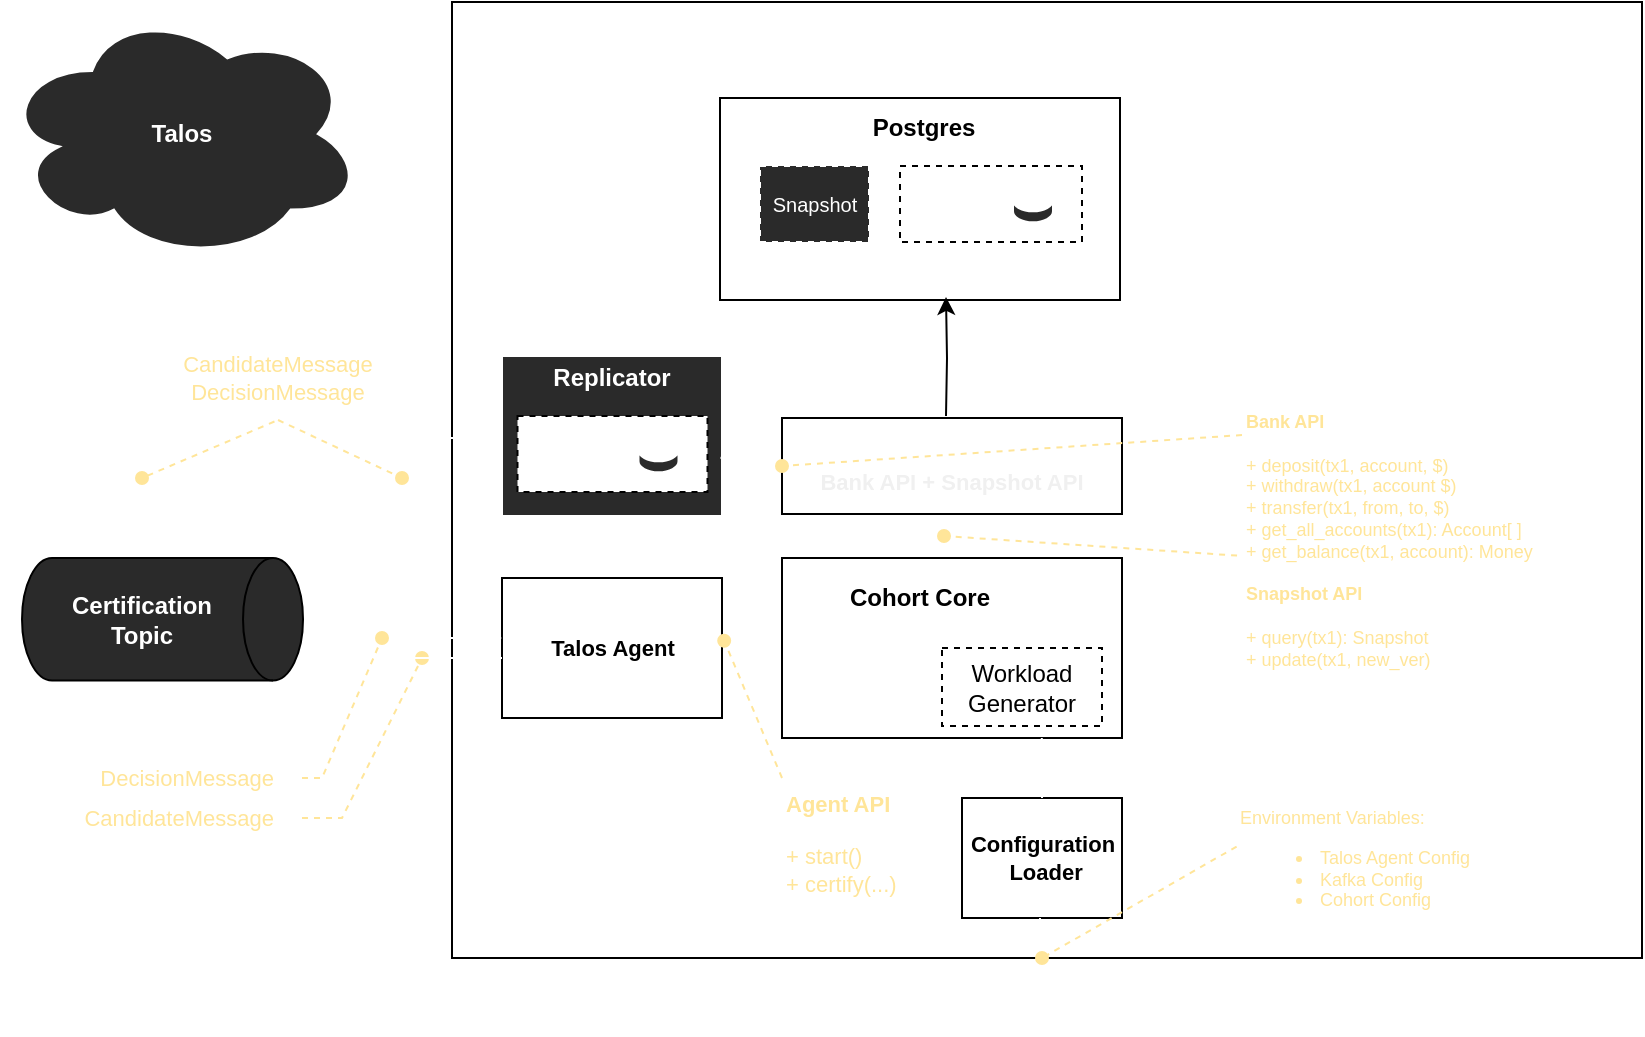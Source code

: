 <mxfile version="21.1.2" type="device">
  <diagram id="B2qqu5r652XbjYTLQxZ8" name="Page-1">
    <mxGraphModel dx="954" dy="732" grid="0" gridSize="10" guides="1" tooltips="1" connect="1" arrows="1" fold="1" page="1" pageScale="1" pageWidth="827" pageHeight="1169" math="0" shadow="0">
      <root>
        <mxCell id="0" />
        <mxCell id="1" parent="0" />
        <mxCell id="opaTu55OKV36-v3XjlQu-127" value="" style="rounded=0;whiteSpace=wrap;html=1;fontFamily=Helvetica;fontSize=12;fillColor=none;" parent="1" vertex="1">
          <mxGeometry x="225" y="332" width="595" height="478" as="geometry" />
        </mxCell>
        <mxCell id="opaTu55OKV36-v3XjlQu-3" value="" style="rounded=0;whiteSpace=wrap;html=1;" parent="1" vertex="1">
          <mxGeometry x="359" y="380" width="200" height="101" as="geometry" />
        </mxCell>
        <mxCell id="opaTu55OKV36-v3XjlQu-94" value="" style="rounded=0;whiteSpace=wrap;html=1;strokeColor=#FFFFFF;fontFamily=Helvetica;fontSize=12;fontColor=#FFFFFF;fillColor=#2A2A2A;" parent="1" vertex="1">
          <mxGeometry x="250" y="509" width="110" height="80" as="geometry" />
        </mxCell>
        <mxCell id="opaTu55OKV36-v3XjlQu-45" value="&lt;font style=&quot;font-size: 9px;&quot;&gt;&lt;span style=&quot;font-size: 9px;&quot;&gt;&lt;b style=&quot;font-size: 9px;&quot;&gt;Bank API&lt;br style=&quot;font-size: 9px;&quot;&gt;&lt;/b&gt;&lt;br style=&quot;font-size: 9px;&quot;&gt;+ deposit(tx1, account, $)&lt;/span&gt;&lt;br style=&quot;font-size: 9px;&quot;&gt;&lt;span style=&quot;font-size: 9px;&quot;&gt;+&amp;nbsp;withdraw(tx1, account $)&lt;/span&gt;&lt;br style=&quot;font-size: 9px;&quot;&gt;&lt;span style=&quot;font-size: 9px;&quot;&gt;+ transfer(tx1, from, to, $)&lt;/span&gt;&lt;br style=&quot;font-size: 9px;&quot;&gt;&lt;span style=&quot;font-size: 9px;&quot;&gt;+ get_all_accounts(tx1): Account[ ]&lt;/span&gt;&lt;br style=&quot;font-size: 9px;&quot;&gt;&lt;/font&gt;&lt;div style=&quot;font-size: 9px;&quot;&gt;&lt;span style=&quot;background-color: initial; font-size: 9px;&quot;&gt;&lt;font style=&quot;font-size: 9px;&quot;&gt;+ get_balance(tx1, account): Money&lt;/font&gt;&lt;/span&gt;&lt;/div&gt;&lt;div style=&quot;font-size: 9px;&quot;&gt;&lt;span style=&quot;background-color: initial; font-size: 9px;&quot;&gt;&lt;font style=&quot;font-size: 9px;&quot;&gt;&lt;br style=&quot;font-size: 9px;&quot;&gt;&lt;/font&gt;&lt;/span&gt;&lt;/div&gt;&lt;div style=&quot;font-size: 9px;&quot;&gt;&lt;span style=&quot;background-color: initial; font-size: 9px;&quot;&gt;&lt;font style=&quot;font-size: 9px;&quot;&gt;&lt;b style=&quot;font-size: 9px;&quot;&gt;Snapshot API&lt;/b&gt;&lt;/font&gt;&lt;/span&gt;&lt;/div&gt;&lt;div style=&quot;font-size: 9px;&quot;&gt;&lt;span style=&quot;background-color: initial; font-size: 9px;&quot;&gt;&lt;font style=&quot;font-size: 9px;&quot;&gt;&lt;b style=&quot;font-size: 9px;&quot;&gt;&lt;br style=&quot;font-size: 9px;&quot;&gt;&lt;/b&gt;&lt;/font&gt;&lt;/span&gt;&lt;/div&gt;&lt;div style=&quot;font-size: 9px;&quot;&gt;&lt;span style=&quot;background-color: initial; font-size: 9px;&quot;&gt;&lt;font style=&quot;font-size: 9px;&quot;&gt;+ query(tx1):&amp;nbsp;&lt;/font&gt;&lt;/span&gt;Snapshot&lt;/div&gt;&lt;div style=&quot;font-size: 9px;&quot;&gt;+ update(tx1, new_ver)&lt;br style=&quot;font-size: 9px;&quot;&gt;&lt;/div&gt;" style="text;html=1;strokeColor=none;fillColor=none;align=left;verticalAlign=top;whiteSpace=wrap;rounded=0;dashed=1;dashPattern=1 1;fontFamily=Helvetica;fontSize=9;fontColor=#FFE599;" parent="1" vertex="1">
          <mxGeometry x="620" y="530" width="190" height="147" as="geometry" />
        </mxCell>
        <mxCell id="opaTu55OKV36-v3XjlQu-52" value="" style="group" parent="1" vertex="1" connectable="0">
          <mxGeometry x="250" y="620" width="110" height="70" as="geometry" />
        </mxCell>
        <mxCell id="opaTu55OKV36-v3XjlQu-26" value="" style="rounded=0;whiteSpace=wrap;html=1;" parent="opaTu55OKV36-v3XjlQu-52" vertex="1">
          <mxGeometry width="110" height="70" as="geometry" />
        </mxCell>
        <mxCell id="opaTu55OKV36-v3XjlQu-28" value="&lt;b&gt;Talos Agent&lt;/b&gt;" style="edgeLabel;html=1;align=center;verticalAlign=middle;resizable=0;points=[];" parent="opaTu55OKV36-v3XjlQu-52" vertex="1" connectable="0">
          <mxGeometry x="55" y="35.001" as="geometry" />
        </mxCell>
        <mxCell id="opaTu55OKV36-v3XjlQu-55" value="" style="endArrow=open;startArrow=none;html=1;rounded=0;strokeColor=#FFFFFF;strokeWidth=1;fontFamily=Helvetica;fontSize=12;fontColor=#FFFFFF;startFill=0;endFill=0;" parent="1" edge="1">
          <mxGeometry width="50" height="50" relative="1" as="geometry">
            <mxPoint x="160" y="650" as="sourcePoint" />
            <mxPoint x="250" y="650" as="targetPoint" />
          </mxGeometry>
        </mxCell>
        <mxCell id="opaTu55OKV36-v3XjlQu-57" value="Decision&lt;span style=&quot;background-color: initial;&quot;&gt;Message&lt;/span&gt;" style="text;html=1;strokeColor=none;fillColor=none;align=right;verticalAlign=middle;whiteSpace=wrap;rounded=0;dashed=1;dashPattern=1 1;fontFamily=Helvetica;fontSize=11;fontColor=#FFE599;" parent="1" vertex="1">
          <mxGeometry x="42.16" y="705" width="96.06" height="30" as="geometry" />
        </mxCell>
        <mxCell id="opaTu55OKV36-v3XjlQu-58" value="" style="endArrow=oval;html=1;rounded=0;dashed=1;strokeWidth=1;fontFamily=Lucida Console;fontSize=10;startArrow=none;startFill=0;endFill=1;fillColor=none;strokeColor=#FFE599;" parent="1" edge="1">
          <mxGeometry width="50" height="50" relative="1" as="geometry">
            <mxPoint x="150" y="740" as="sourcePoint" />
            <mxPoint x="210" y="660" as="targetPoint" />
            <Array as="points">
              <mxPoint x="170" y="740" />
            </Array>
          </mxGeometry>
        </mxCell>
        <mxCell id="opaTu55OKV36-v3XjlQu-63" value="" style="endArrow=none;html=1;rounded=0;strokeColor=#FFFFFF;strokeWidth=1;fontFamily=Helvetica;fontSize=11;fontColor=#FFFFFF;exitX=0.476;exitY=0.007;exitDx=0;exitDy=0;exitPerimeter=0;" parent="1" source="opaTu55OKV36-v3XjlQu-6" edge="1">
          <mxGeometry width="50" height="50" relative="1" as="geometry">
            <mxPoint x="470" y="600" as="sourcePoint" />
            <mxPoint x="470" y="580" as="targetPoint" />
          </mxGeometry>
        </mxCell>
        <mxCell id="opaTu55OKV36-v3XjlQu-64" value="" style="endArrow=none;html=1;rounded=0;strokeColor=#FFFFFF;strokeWidth=1;fontFamily=Helvetica;fontSize=11;fontColor=#FFFFFF;entryX=1.024;entryY=0.444;entryDx=0;entryDy=0;entryPerimeter=0;" parent="1" target="opaTu55OKV36-v3XjlQu-26" edge="1">
          <mxGeometry width="50" height="50" relative="1" as="geometry">
            <mxPoint x="390" y="651" as="sourcePoint" />
            <mxPoint x="480" y="590" as="targetPoint" />
          </mxGeometry>
        </mxCell>
        <mxCell id="opaTu55OKV36-v3XjlQu-65" value="&lt;b&gt;Agent API&lt;br&gt;&lt;/b&gt;&lt;br&gt;+ start()&lt;br&gt;+ certify(...)" style="text;html=1;strokeColor=none;fillColor=none;align=left;verticalAlign=top;whiteSpace=wrap;rounded=0;dashed=1;dashPattern=1 1;fontFamily=Helvetica;fontSize=11;fontColor=#FFE599;" parent="1" vertex="1">
          <mxGeometry x="390" y="720" width="70" height="60" as="geometry" />
        </mxCell>
        <mxCell id="opaTu55OKV36-v3XjlQu-66" value="" style="endArrow=oval;html=1;rounded=0;dashed=1;strokeWidth=1;fontFamily=Lucida Console;fontSize=10;startArrow=none;startFill=0;endFill=1;fillColor=none;strokeColor=#FFE599;entryX=1.01;entryY=0.448;entryDx=0;entryDy=0;exitX=0;exitY=0;exitDx=0;exitDy=0;entryPerimeter=0;" parent="1" source="opaTu55OKV36-v3XjlQu-65" target="opaTu55OKV36-v3XjlQu-26" edge="1">
          <mxGeometry width="50" height="50" relative="1" as="geometry">
            <mxPoint x="540" y="776.646" as="sourcePoint" />
            <mxPoint x="390" y="750" as="targetPoint" />
          </mxGeometry>
        </mxCell>
        <mxCell id="opaTu55OKV36-v3XjlQu-29" value="" style="shape=cylinder3;whiteSpace=wrap;html=1;boundedLbl=1;backgroundOutline=1;size=15;fontFamily=Lucida Console;fontSize=10;fillColor=#2A2A2A;rotation=90;" parent="1" vertex="1">
          <mxGeometry x="49.62" y="570.38" width="61.28" height="140.5" as="geometry" />
        </mxCell>
        <mxCell id="opaTu55OKV36-v3XjlQu-53" value="Certification&lt;br&gt;Topic" style="text;html=1;strokeColor=none;fillColor=none;align=center;verticalAlign=middle;whiteSpace=wrap;rounded=0;dashed=1;dashPattern=1 1;fontFamily=Helvetica;fontSize=12;fontColor=#FFFFFF;fontStyle=1" parent="1" vertex="1">
          <mxGeometry x="40.0" y="625.63" width="60" height="30" as="geometry" />
        </mxCell>
        <mxCell id="opaTu55OKV36-v3XjlQu-74" value="" style="group" parent="1" vertex="1" connectable="0">
          <mxGeometry x="390" y="540" width="170" height="48" as="geometry" />
        </mxCell>
        <mxCell id="opaTu55OKV36-v3XjlQu-8" value="" style="rounded=0;whiteSpace=wrap;html=1;" parent="opaTu55OKV36-v3XjlQu-74" vertex="1">
          <mxGeometry width="170" height="48" as="geometry" />
        </mxCell>
        <mxCell id="opaTu55OKV36-v3XjlQu-47" value="&lt;div style=&quot;&quot;&gt;&lt;span style=&quot;background-color: initial; font-size: 11px;&quot;&gt;&lt;font face=&quot;Helvetica&quot; color=&quot;#f0f0f0&quot;&gt;&lt;b&gt;Bank API + Snapshot API&lt;/b&gt;&lt;/font&gt;&lt;/span&gt;&lt;/div&gt;" style="text;whiteSpace=wrap;html=1;fontSize=9;fontFamily=Lucida Console;fontColor=#FFE599;align=center;" parent="opaTu55OKV36-v3XjlQu-74" vertex="1">
          <mxGeometry x="1" y="19.2" width="168" height="24" as="geometry" />
        </mxCell>
        <mxCell id="opaTu55OKV36-v3XjlQu-24" value="" style="endArrow=oval;html=1;rounded=0;dashed=1;strokeWidth=1;fontFamily=Lucida Console;fontSize=10;startArrow=none;startFill=0;endFill=1;fillColor=none;strokeColor=#FFE599;exitX=-0.013;exitY=0.536;exitDx=0;exitDy=0;exitPerimeter=0;" parent="1" source="opaTu55OKV36-v3XjlQu-45" edge="1">
          <mxGeometry width="50" height="50" relative="1" as="geometry">
            <mxPoint x="620" y="606.646" as="sourcePoint" />
            <mxPoint x="471" y="599" as="targetPoint" />
            <Array as="points" />
          </mxGeometry>
        </mxCell>
        <mxCell id="opaTu55OKV36-v3XjlQu-75" value="" style="endArrow=none;html=1;rounded=0;strokeColor=#FFFFFF;strokeWidth=1;fontFamily=Helvetica;fontSize=11;fontColor=#FFFFFF;exitX=0.993;exitY=0.636;exitDx=0;exitDy=0;exitPerimeter=0;entryX=0;entryY=0.5;entryDx=0;entryDy=0;" parent="1" source="opaTu55OKV36-v3XjlQu-94" target="opaTu55OKV36-v3XjlQu-8" edge="1">
          <mxGeometry width="50" height="50" relative="1" as="geometry">
            <mxPoint x="369.56" y="560.01" as="sourcePoint" />
            <mxPoint x="480" y="590" as="targetPoint" />
          </mxGeometry>
        </mxCell>
        <mxCell id="opaTu55OKV36-v3XjlQu-76" value="" style="endArrow=oval;html=1;rounded=0;dashed=1;strokeWidth=1;fontFamily=Lucida Console;fontSize=10;startArrow=none;startFill=0;endFill=1;fillColor=none;strokeColor=#FFE599;entryX=0;entryY=0.5;entryDx=0;entryDy=0;exitX=0;exitY=0.126;exitDx=0;exitDy=0;exitPerimeter=0;" parent="1" source="opaTu55OKV36-v3XjlQu-45" target="opaTu55OKV36-v3XjlQu-8" edge="1">
          <mxGeometry width="50" height="50" relative="1" as="geometry">
            <mxPoint x="610" y="570" as="sourcePoint" />
            <mxPoint x="480" y="590" as="targetPoint" />
            <Array as="points" />
          </mxGeometry>
        </mxCell>
        <mxCell id="opaTu55OKV36-v3XjlQu-79" value="" style="endArrow=open;startArrow=none;html=1;rounded=0;strokeColor=#FFFFFF;strokeWidth=1;fontFamily=Helvetica;fontSize=12;fontColor=#FFFFFF;startFill=0;endFill=0;" parent="1" edge="1">
          <mxGeometry width="50" height="50" relative="1" as="geometry">
            <mxPoint x="160" y="630" as="sourcePoint" />
            <mxPoint x="250" y="550" as="targetPoint" />
            <Array as="points">
              <mxPoint x="200" y="630" />
              <mxPoint x="200" y="550" />
            </Array>
          </mxGeometry>
        </mxCell>
        <mxCell id="opaTu55OKV36-v3XjlQu-82" value="" style="endArrow=none;startArrow=open;html=1;rounded=0;strokeColor=#FFFFFF;strokeWidth=1;fontFamily=Helvetica;fontSize=12;fontColor=#FFFFFF;startFill=0;endFill=0;" parent="1" edge="1">
          <mxGeometry width="50" height="50" relative="1" as="geometry">
            <mxPoint x="160" y="660" as="sourcePoint" />
            <mxPoint x="250" y="660" as="targetPoint" />
          </mxGeometry>
        </mxCell>
        <mxCell id="opaTu55OKV36-v3XjlQu-83" value="&lt;div style=&quot;&quot;&gt;&lt;span style=&quot;background-color: initial;&quot;&gt;CandidateMessage&lt;/span&gt;&lt;br&gt;&lt;/div&gt;&lt;font style=&quot;font-size: 11px;&quot;&gt;&lt;div style=&quot;&quot;&gt;&lt;span style=&quot;background-color: initial;&quot;&gt;DecisionMessage&lt;/span&gt;&lt;/div&gt;&lt;/font&gt;" style="text;html=1;strokeColor=none;fillColor=none;align=center;verticalAlign=middle;whiteSpace=wrap;rounded=0;dashed=1;dashPattern=1 1;fontFamily=Helvetica;fontSize=11;fontColor=#FFE599;" parent="1" vertex="1">
          <mxGeometry x="90" y="498.3" width="96.06" height="42.7" as="geometry" />
        </mxCell>
        <mxCell id="opaTu55OKV36-v3XjlQu-84" value="&lt;div style=&quot;&quot;&gt;&lt;span style=&quot;background-color: initial;&quot;&gt;CandidateMessage&lt;/span&gt;&lt;/div&gt;" style="text;html=1;strokeColor=none;fillColor=none;align=right;verticalAlign=middle;whiteSpace=wrap;rounded=0;dashed=1;dashPattern=1 1;fontFamily=Helvetica;fontSize=11;fontColor=#FFE599;" parent="1" vertex="1">
          <mxGeometry x="42.16" y="725" width="96.06" height="30" as="geometry" />
        </mxCell>
        <mxCell id="opaTu55OKV36-v3XjlQu-85" value="" style="endArrow=oval;html=1;rounded=0;dashed=1;strokeWidth=1;fontFamily=Lucida Console;fontSize=10;startArrow=none;startFill=0;endFill=1;fillColor=none;strokeColor=#FFE599;" parent="1" edge="1">
          <mxGeometry width="50" height="50" relative="1" as="geometry">
            <mxPoint x="150" y="720" as="sourcePoint" />
            <mxPoint x="190" y="650" as="targetPoint" />
            <Array as="points">
              <mxPoint x="160" y="720" />
            </Array>
          </mxGeometry>
        </mxCell>
        <mxCell id="opaTu55OKV36-v3XjlQu-87" value="" style="endArrow=oval;html=1;rounded=0;dashed=1;strokeWidth=1;fontFamily=Lucida Console;fontSize=10;startArrow=none;startFill=0;endFill=1;fillColor=none;strokeColor=#FFE599;exitX=0.5;exitY=1;exitDx=0;exitDy=0;" parent="1" source="opaTu55OKV36-v3XjlQu-83" edge="1">
          <mxGeometry width="50" height="50" relative="1" as="geometry">
            <mxPoint x="170" y="580" as="sourcePoint" />
            <mxPoint x="200" y="570" as="targetPoint" />
            <Array as="points" />
          </mxGeometry>
        </mxCell>
        <mxCell id="opaTu55OKV36-v3XjlQu-95" value="Replicator" style="text;html=1;strokeColor=none;fillColor=none;align=center;verticalAlign=middle;whiteSpace=wrap;rounded=0;dashed=1;dashPattern=1 1;fontFamily=Helvetica;fontSize=12;fontColor=#FFFFFF;fontStyle=1" parent="1" vertex="1">
          <mxGeometry x="275" y="509" width="60" height="21" as="geometry" />
        </mxCell>
        <mxCell id="opaTu55OKV36-v3XjlQu-6" value="" style="rounded=0;whiteSpace=wrap;html=1;" parent="1" vertex="1">
          <mxGeometry x="390" y="610" width="170" height="90" as="geometry" />
        </mxCell>
        <mxCell id="opaTu55OKV36-v3XjlQu-7" value="&lt;b&gt;Cohort Core&lt;/b&gt;" style="text;html=1;strokeColor=none;fillColor=none;align=center;verticalAlign=middle;whiteSpace=wrap;rounded=0;" parent="1" vertex="1">
          <mxGeometry x="414" y="620" width="90" height="20" as="geometry" />
        </mxCell>
        <mxCell id="opaTu55OKV36-v3XjlQu-22" value="Workload Generator" style="rounded=0;whiteSpace=wrap;html=1;dashed=1;align=center;" parent="1" vertex="1">
          <mxGeometry x="470" y="655" width="80" height="39" as="geometry" />
        </mxCell>
        <mxCell id="opaTu55OKV36-v3XjlQu-110" value="" style="group" parent="1" vertex="1" connectable="0">
          <mxGeometry x="257.25" y="539" width="95.5" height="38.0" as="geometry" />
        </mxCell>
        <mxCell id="opaTu55OKV36-v3XjlQu-105" value="" style="rounded=0;whiteSpace=wrap;html=1;dashed=1;" parent="opaTu55OKV36-v3XjlQu-110" vertex="1">
          <mxGeometry x="0.5" width="95" height="38" as="geometry" />
        </mxCell>
        <mxCell id="opaTu55OKV36-v3XjlQu-106" value="" style="group" parent="opaTu55OKV36-v3XjlQu-110" vertex="1" connectable="0">
          <mxGeometry x="61" y="12.005" width="20.005" height="16.175" as="geometry" />
        </mxCell>
        <mxCell id="opaTu55OKV36-v3XjlQu-107" value="" style="shape=cylinder3;whiteSpace=wrap;html=1;boundedLbl=1;backgroundOutline=1;size=15;lid=0;strokeColor=#FFFFFF;fontFamily=Helvetica;fontSize=12;fontColor=#FFFFFF;fillColor=#2A2A2A;" parent="opaTu55OKV36-v3XjlQu-106" vertex="1">
          <mxGeometry y="5.175" width="20" height="11" as="geometry" />
        </mxCell>
        <mxCell id="opaTu55OKV36-v3XjlQu-108" value="" style="verticalLabelPosition=bottom;verticalAlign=top;html=1;shape=mxgraph.basic.arc;startAngle=0.497;endAngle=0.002;strokeColor=#FFFFFF;fontFamily=Helvetica;fontSize=12;fontColor=#FFFFFF;fillColor=#2A2A2A;rotation=90;" parent="opaTu55OKV36-v3XjlQu-106" vertex="1">
          <mxGeometry x="3.83" y="-3.825" width="12.35" height="20" as="geometry" />
        </mxCell>
        <mxCell id="opaTu55OKV36-v3XjlQu-109" value="Install &lt;br&gt;state" style="text;html=1;strokeColor=none;fillColor=none;align=center;verticalAlign=middle;whiteSpace=wrap;rounded=0;fontFamily=Helvetica;fontSize=10;fontColor=#FFFFFF;" parent="opaTu55OKV36-v3XjlQu-110" vertex="1">
          <mxGeometry y="1.82" width="55" height="36.18" as="geometry" />
        </mxCell>
        <mxCell id="opaTu55OKV36-v3XjlQu-111" value="" style="group" parent="1" vertex="1" connectable="0">
          <mxGeometry x="480" y="730" width="80" height="60" as="geometry" />
        </mxCell>
        <mxCell id="opaTu55OKV36-v3XjlQu-112" value="" style="rounded=0;whiteSpace=wrap;html=1;" parent="opaTu55OKV36-v3XjlQu-111" vertex="1">
          <mxGeometry width="80" height="60" as="geometry" />
        </mxCell>
        <mxCell id="opaTu55OKV36-v3XjlQu-113" value="&lt;b&gt;Configuration&lt;br&gt;&amp;nbsp;Loader&lt;/b&gt;" style="edgeLabel;html=1;align=center;verticalAlign=middle;resizable=0;points=[];" parent="opaTu55OKV36-v3XjlQu-111" vertex="1" connectable="0">
          <mxGeometry x="40" y="30.001" as="geometry" />
        </mxCell>
        <mxCell id="opaTu55OKV36-v3XjlQu-115" value="" style="verticalLabelPosition=bottom;verticalAlign=top;html=1;shape=mxgraph.basic.arc;startAngle=0.508;endAngle=0.997;strokeColor=#FFFFFF;fontFamily=Helvetica;fontSize=10;fontColor=#FFFFFF;fillColor=#2A2A2A;rotation=90;" parent="1" vertex="1">
          <mxGeometry x="507" y="820" width="26" height="30" as="geometry" />
        </mxCell>
        <mxCell id="opaTu55OKV36-v3XjlQu-116" value="" style="endArrow=none;html=1;rounded=0;strokeColor=#FFFFFF;strokeWidth=1;fontFamily=Helvetica;fontSize=10;fontColor=#FFFFFF;" parent="1" source="opaTu55OKV36-v3XjlQu-115" edge="1">
          <mxGeometry width="50" height="50" relative="1" as="geometry">
            <mxPoint x="519" y="810" as="sourcePoint" />
            <mxPoint x="519" y="790" as="targetPoint" />
          </mxGeometry>
        </mxCell>
        <mxCell id="opaTu55OKV36-v3XjlQu-117" value="&lt;div style=&quot;font-size: 9px;&quot;&gt;&lt;span style=&quot;background-color: initial; font-size: 9px;&quot;&gt;Environment&amp;nbsp;&lt;/span&gt;&lt;span style=&quot;background-color: initial; font-size: 9px;&quot;&gt;Variables:&lt;/span&gt;&lt;/div&gt;&lt;div style=&quot;font-size: 9px;&quot;&gt;&lt;ul style=&quot;font-size: 9px;&quot;&gt;&lt;li style=&quot;font-size: 9px;&quot;&gt;&lt;span style=&quot;background-color: initial; font-size: 9px;&quot;&gt;Talos Agent Config&lt;/span&gt;&lt;/li&gt;&lt;li style=&quot;font-size: 9px;&quot;&gt;&lt;span style=&quot;background-color: initial; font-size: 9px;&quot;&gt;Kafka Config&lt;/span&gt;&lt;/li&gt;&lt;li style=&quot;font-size: 9px;&quot;&gt;&lt;span style=&quot;background-color: initial; font-size: 9px;&quot;&gt;Cohort Config&lt;/span&gt;&lt;/li&gt;&lt;/ul&gt;&lt;/div&gt;" style="text;html=1;strokeColor=none;fillColor=none;align=left;verticalAlign=middle;whiteSpace=wrap;rounded=0;dashed=1;dashPattern=1 1;fontFamily=Helvetica;fontSize=9;fontColor=#FFE599;" parent="1" vertex="1">
          <mxGeometry x="617" y="725" width="150" height="80" as="geometry" />
        </mxCell>
        <mxCell id="opaTu55OKV36-v3XjlQu-120" value="" style="endArrow=none;html=1;rounded=0;strokeColor=#FFFFFF;strokeWidth=1;fontFamily=Helvetica;fontSize=11;fontColor=#FFFFFF;" parent="1" edge="1">
          <mxGeometry width="50" height="50" relative="1" as="geometry">
            <mxPoint x="520" y="730" as="sourcePoint" />
            <mxPoint x="519.9" y="700" as="targetPoint" />
          </mxGeometry>
        </mxCell>
        <mxCell id="opaTu55OKV36-v3XjlQu-123" value="" style="endArrow=oval;html=1;rounded=0;dashed=1;strokeWidth=1;fontFamily=Lucida Console;fontSize=10;startArrow=none;startFill=0;endFill=1;fillColor=none;strokeColor=#FFE599;exitX=0.002;exitY=0.366;exitDx=0;exitDy=0;exitPerimeter=0;" parent="1" source="opaTu55OKV36-v3XjlQu-117" edge="1">
          <mxGeometry width="50" height="50" relative="1" as="geometry">
            <mxPoint x="400" y="710" as="sourcePoint" />
            <mxPoint x="520" y="810" as="targetPoint" />
          </mxGeometry>
        </mxCell>
        <mxCell id="opaTu55OKV36-v3XjlQu-124" value="&lt;b&gt;&lt;font style=&quot;font-size: 12px;&quot;&gt;Talos&lt;/font&gt;&lt;/b&gt;" style="ellipse;shape=cloud;whiteSpace=wrap;html=1;strokeColor=#FFFFFF;fontFamily=Helvetica;fontSize=10;fontColor=#FFFFFF;fillColor=#2A2A2A;" parent="1" vertex="1">
          <mxGeometry x="7.105e-15" y="335" width="180.38" height="126" as="geometry" />
        </mxCell>
        <mxCell id="opaTu55OKV36-v3XjlQu-125" value="" style="endArrow=open;startArrow=open;html=1;rounded=0;strokeColor=#FFFFFF;strokeWidth=1;fontFamily=Helvetica;fontSize=12;fontColor=#FFFFFF;startFill=0;endFill=0;" parent="1" edge="1">
          <mxGeometry width="50" height="50" relative="1" as="geometry">
            <mxPoint x="70" y="460" as="sourcePoint" />
            <mxPoint x="70" y="600" as="targetPoint" />
            <Array as="points" />
          </mxGeometry>
        </mxCell>
        <mxCell id="opaTu55OKV36-v3XjlQu-126" value="" style="endArrow=none;html=1;rounded=0;dashed=1;strokeWidth=1;fontFamily=Lucida Console;fontSize=10;startArrow=oval;startFill=1;endFill=0;fillColor=none;strokeColor=#FFE599;entryX=0.5;entryY=1;entryDx=0;entryDy=0;" parent="1" target="opaTu55OKV36-v3XjlQu-83" edge="1">
          <mxGeometry width="50" height="50" relative="1" as="geometry">
            <mxPoint x="70" y="570" as="sourcePoint" />
            <mxPoint x="-50" y="560" as="targetPoint" />
            <Array as="points" />
          </mxGeometry>
        </mxCell>
        <mxCell id="opaTu55OKV36-v3XjlQu-128" value="&lt;b style=&quot;font-size: 14px;&quot;&gt;Cohort&lt;/b&gt;" style="text;html=1;strokeColor=none;fillColor=none;align=center;verticalAlign=middle;whiteSpace=wrap;rounded=0;fontFamily=Helvetica;fontSize=14;fontColor=#FFFFFF;" parent="1" vertex="1">
          <mxGeometry x="235" y="350" width="60" height="30" as="geometry" />
        </mxCell>
        <mxCell id="opaTu55OKV36-v3XjlQu-4" value="&lt;b&gt;Postgres&lt;/b&gt;" style="text;html=1;strokeColor=none;fillColor=none;align=center;verticalAlign=middle;whiteSpace=wrap;rounded=0;" parent="1" vertex="1">
          <mxGeometry x="415.67" y="380" width="90" height="30" as="geometry" />
        </mxCell>
        <mxCell id="xlST5jCnVOl5mOc_6xcy-4" value="&lt;font style=&quot;font-size: 10px;&quot;&gt;Snapshot&lt;/font&gt;" style="rounded=0;whiteSpace=wrap;html=1;strokeColor=#FFFFFF;fontFamily=Helvetica;fontSize=10;fontColor=#FFFFFF;fillColor=#2A2A2A;dashed=1;" parent="1" vertex="1">
          <mxGeometry x="379" y="414" width="54.5" height="38" as="geometry" />
        </mxCell>
        <mxCell id="xlST5jCnVOl5mOc_6xcy-5" value="" style="group" parent="1" vertex="1" connectable="0">
          <mxGeometry x="444.5" y="414" width="95.5" height="38.0" as="geometry" />
        </mxCell>
        <mxCell id="opaTu55OKV36-v3XjlQu-2" value="" style="rounded=0;whiteSpace=wrap;html=1;dashed=1;" parent="xlST5jCnVOl5mOc_6xcy-5" vertex="1">
          <mxGeometry x="4.5" width="91" height="38" as="geometry" />
        </mxCell>
        <mxCell id="opaTu55OKV36-v3XjlQu-101" value="" style="group" parent="xlST5jCnVOl5mOc_6xcy-5" vertex="1" connectable="0">
          <mxGeometry x="61" y="12.005" width="20.005" height="16.175" as="geometry" />
        </mxCell>
        <mxCell id="opaTu55OKV36-v3XjlQu-102" value="" style="shape=cylinder3;whiteSpace=wrap;html=1;boundedLbl=1;backgroundOutline=1;size=15;lid=0;strokeColor=#FFFFFF;fontFamily=Helvetica;fontSize=12;fontColor=#FFFFFF;fillColor=#2A2A2A;" parent="opaTu55OKV36-v3XjlQu-101" vertex="1">
          <mxGeometry y="5.175" width="20" height="11" as="geometry" />
        </mxCell>
        <mxCell id="opaTu55OKV36-v3XjlQu-103" value="" style="verticalLabelPosition=bottom;verticalAlign=top;html=1;shape=mxgraph.basic.arc;startAngle=0.497;endAngle=0.002;strokeColor=#FFFFFF;fontFamily=Helvetica;fontSize=12;fontColor=#FFFFFF;fillColor=#2A2A2A;rotation=90;" parent="opaTu55OKV36-v3XjlQu-101" vertex="1">
          <mxGeometry x="3.83" y="-3.825" width="12.35" height="20" as="geometry" />
        </mxCell>
        <mxCell id="opaTu55OKV36-v3XjlQu-104" value="Domain state" style="text;html=1;strokeColor=none;fillColor=none;align=center;verticalAlign=middle;whiteSpace=wrap;rounded=0;fontFamily=Helvetica;fontSize=10;fontColor=#FFFFFF;" parent="xlST5jCnVOl5mOc_6xcy-5" vertex="1">
          <mxGeometry y="1.82" width="55" height="36.18" as="geometry" />
        </mxCell>
        <mxCell id="Pr4ESPsLojH6mzVbMaj0-2" style="edgeStyle=orthogonalEdgeStyle;rounded=0;orthogonalLoop=1;jettySize=auto;html=1;entryX=0.565;entryY=0.985;entryDx=0;entryDy=0;entryPerimeter=0;" edge="1" parent="1" target="opaTu55OKV36-v3XjlQu-3">
          <mxGeometry relative="1" as="geometry">
            <mxPoint x="472" y="539" as="sourcePoint" />
          </mxGeometry>
        </mxCell>
      </root>
    </mxGraphModel>
  </diagram>
</mxfile>
